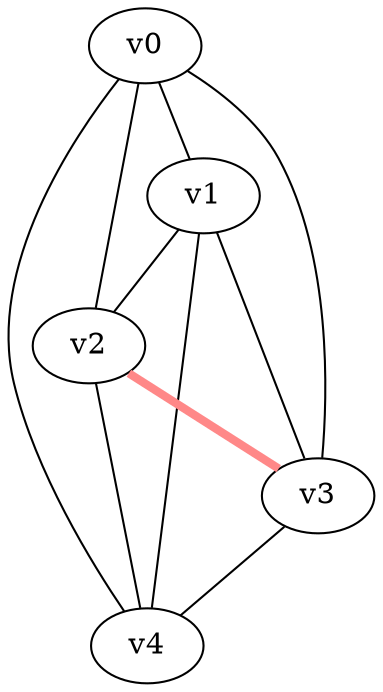 graph {
  v0 -- v1;
  v0 -- v2;
  v0 -- v3;
  v0 -- v4;
  v1 -- v2;
  v1 -- v3;
  v1 -- v4;
  v2 -- v3 [penwidth=4, color="#ff8888"];
  v2 -- v4;
  v3 -- v4;
}
